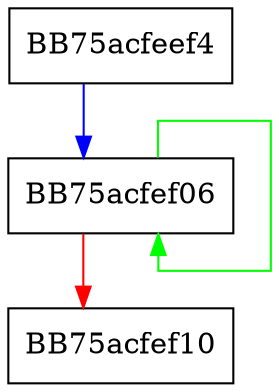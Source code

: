 digraph WPP_SF_sLLLLLLLi {
  node [shape="box"];
  graph [splines=ortho];
  BB75acfeef4 -> BB75acfef06 [color="blue"];
  BB75acfef06 -> BB75acfef06 [color="green"];
  BB75acfef06 -> BB75acfef10 [color="red"];
}